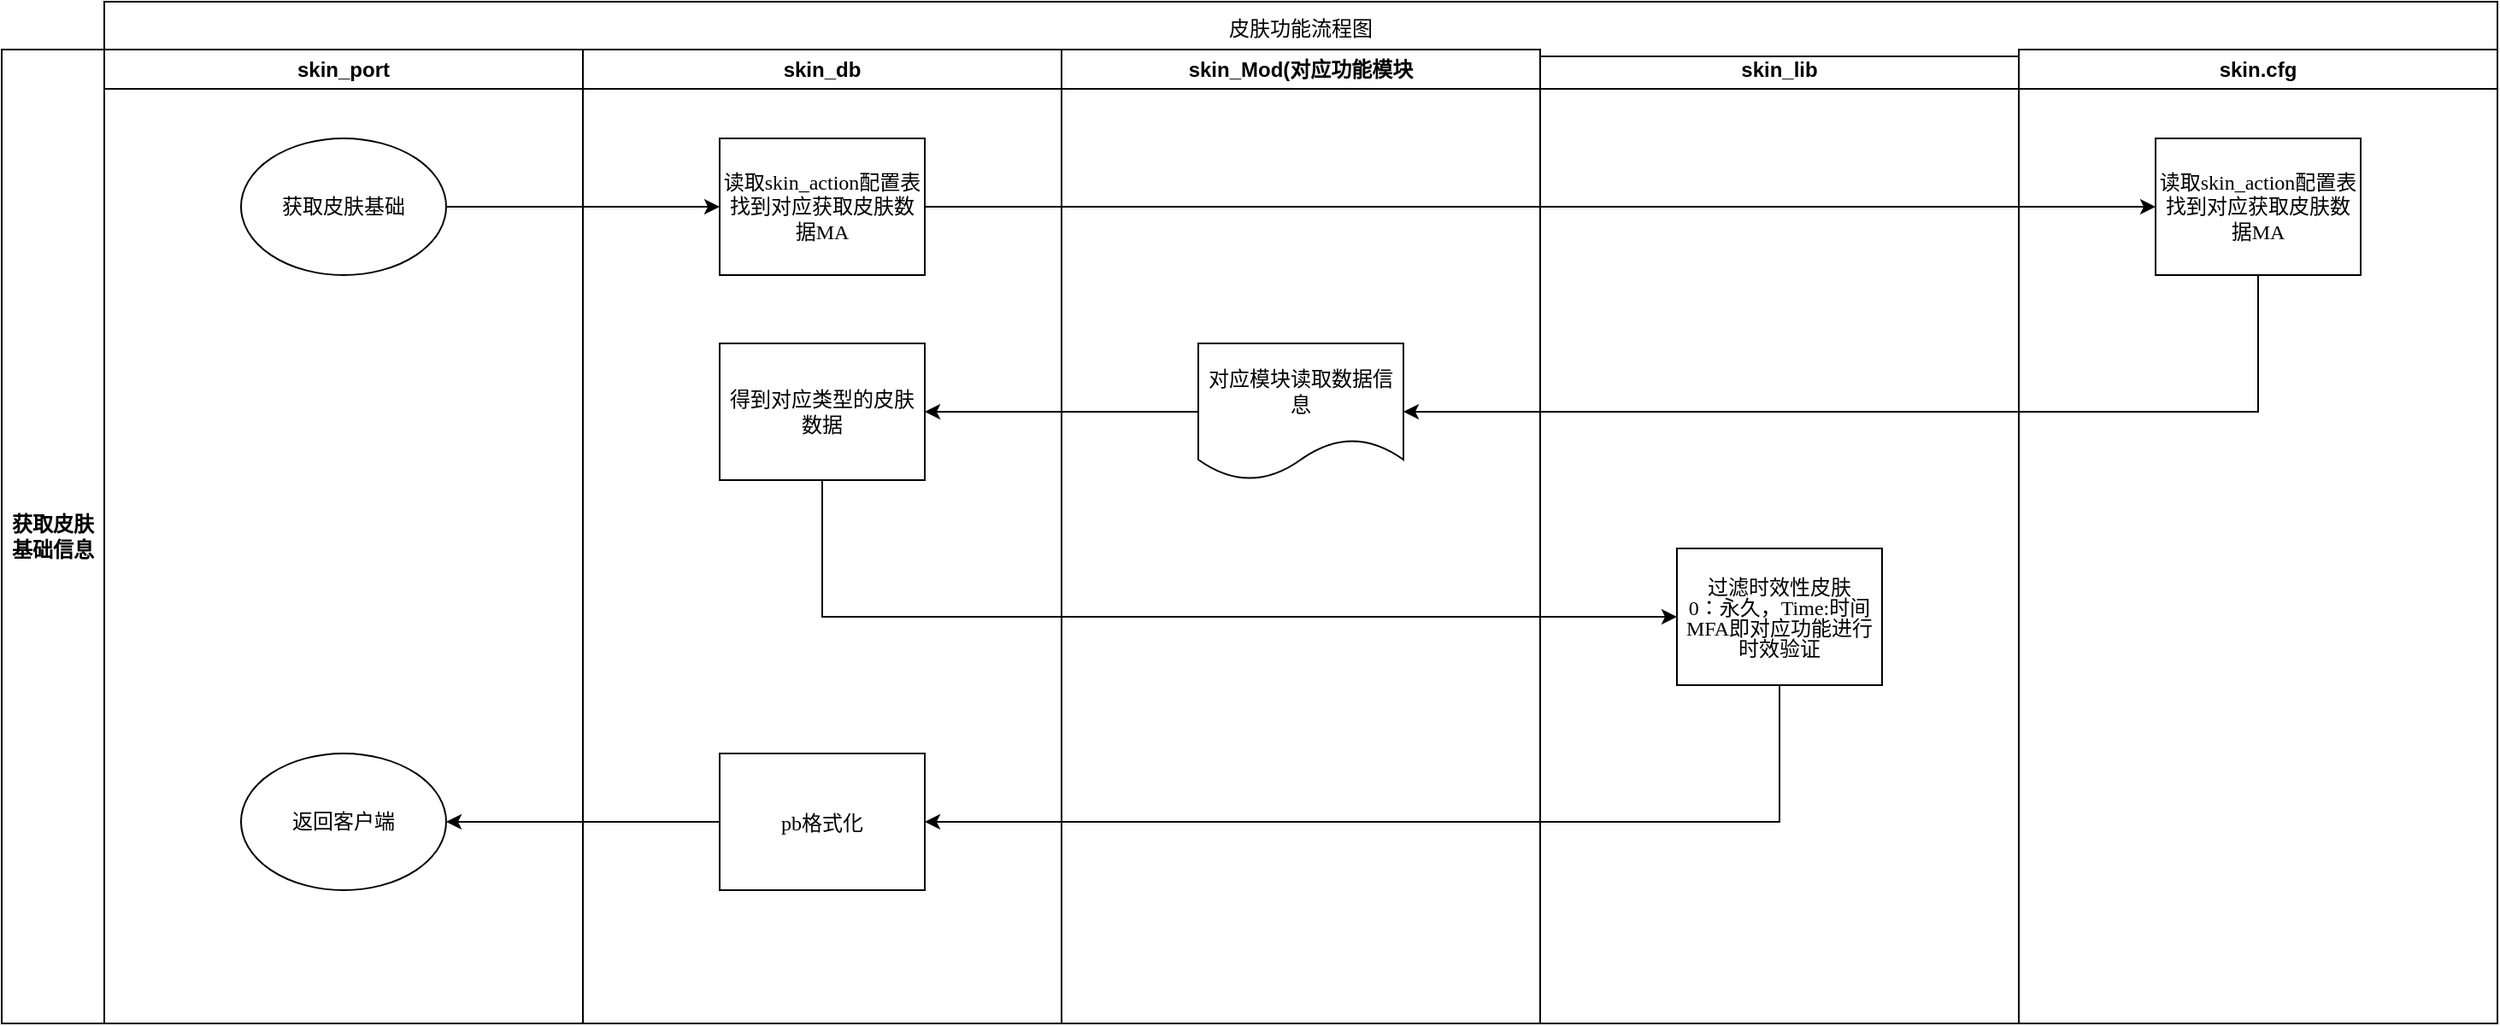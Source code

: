 <mxfile>
    <diagram name="Page-1" id="e7e014a7-5840-1c2e-5031-d8a46d1fe8dd">
        <mxGraphModel dx="1386" dy="792" grid="1" gridSize="10" guides="1" tooltips="1" connect="1" arrows="0" fold="1" page="1" pageScale="1" pageWidth="1169" pageHeight="826" background="none" math="0" shadow="0">
            <root>
                <mxCell id="0"/>
                <mxCell id="1" parent="0"/>
                <mxCell id="2" value="skin_port" style="swimlane;whiteSpace=wrap;swimlaneFillColor=none;" parent="1" vertex="1">
                    <mxGeometry x="140" y="108" width="280" height="570" as="geometry"/>
                </mxCell>
                <mxCell id="ucOL65wZWcOJnMj6o85P-55" value="skin_lib" style="swimlane;whiteSpace=wrap;startSize=23;swimlaneFillColor=none;" parent="1" vertex="1">
                    <mxGeometry x="980" y="108" width="280" height="570" as="geometry"/>
                </mxCell>
                <mxCell id="mHzkHHyCrzJshyYu6dmJ-29" value="&lt;p style=&quot;margin: 0px; line-height: 100%;&quot; align=&quot;center&quot;&gt;过滤时效性皮肤&lt;/p&gt;&lt;p style=&quot;margin: 0px; line-height: 100%;&quot; align=&quot;center&quot;&gt;0：永久，Time:时间&lt;/p&gt;&lt;p style=&quot;margin: 0px; line-height: 100%;&quot; align=&quot;center&quot;&gt;MFA即对应功能进行时效验证&lt;/p&gt;" style="rounded=0;whiteSpace=wrap;html=1;labelBorderColor=none;fontFamily=Verdana;fontSize=12;" parent="ucOL65wZWcOJnMj6o85P-55" vertex="1">
                    <mxGeometry x="80" y="292" width="120" height="80" as="geometry"/>
                </mxCell>
                <mxCell id="ucOL65wZWcOJnMj6o85P-61" value="获取皮肤基础信息" style="rounded=0;whiteSpace=wrap;direction=south;html=1;labelBorderColor=none;fontStyle=1;horizontal=1;fontSize=12;fontFamily=Verdana;align=center;verticalAlign=middle;swimlaneFillColor=none;" parent="1" vertex="1">
                    <mxGeometry x="80" y="131" width="60" height="290" as="geometry"/>
                </mxCell>
                <mxCell id="ucOL65wZWcOJnMj6o85P-62" value="皮肤功能流程图" style="rounded=0;whiteSpace=wrap;html=1;labelBorderColor=none;fontFamily=Verdana;fontSize=12;swimlaneFillColor=none;" parent="1" vertex="1">
                    <mxGeometry x="140" y="80" width="1400" height="32" as="geometry"/>
                </mxCell>
                <mxCell id="mHzkHHyCrzJshyYu6dmJ-15" value="skin_port" style="swimlane;whiteSpace=wrap;swimlaneFillColor=none;" parent="1" vertex="1">
                    <mxGeometry x="140" y="108" width="280" height="570" as="geometry"/>
                </mxCell>
                <mxCell id="mHzkHHyCrzJshyYu6dmJ-20" value="获取皮肤基础" style="ellipse;whiteSpace=wrap;html=1;" parent="mHzkHHyCrzJshyYu6dmJ-15" vertex="1">
                    <mxGeometry x="80" y="52" width="120" height="80" as="geometry"/>
                </mxCell>
                <mxCell id="mHzkHHyCrzJshyYu6dmJ-31" value="返回客户端" style="ellipse;whiteSpace=wrap;html=1;" parent="mHzkHHyCrzJshyYu6dmJ-15" vertex="1">
                    <mxGeometry x="80" y="412" width="120" height="80" as="geometry"/>
                </mxCell>
                <mxCell id="mHzkHHyCrzJshyYu6dmJ-16" value="skin_db" style="swimlane;whiteSpace=wrap;aspect=fixed;swimlaneFillColor=none;" parent="1" vertex="1">
                    <mxGeometry x="420" y="108" width="280" height="570" as="geometry"/>
                </mxCell>
                <mxCell id="mHzkHHyCrzJshyYu6dmJ-18" value="读取skin_action配置表找到对应获取皮肤数据MA" style="rounded=0;whiteSpace=wrap;html=1;labelBorderColor=none;fontFamily=Verdana;fontSize=12;" parent="mHzkHHyCrzJshyYu6dmJ-16" vertex="1">
                    <mxGeometry x="80" y="52" width="120" height="80" as="geometry"/>
                </mxCell>
                <mxCell id="mHzkHHyCrzJshyYu6dmJ-28" value="得到对应类型的皮肤数据" style="rounded=0;whiteSpace=wrap;html=1;labelBorderColor=none;fontFamily=Verdana;fontSize=12;" parent="mHzkHHyCrzJshyYu6dmJ-16" vertex="1">
                    <mxGeometry x="80" y="172" width="120" height="80" as="geometry"/>
                </mxCell>
                <mxCell id="mHzkHHyCrzJshyYu6dmJ-30" value="&lt;p style=&quot;margin: 0px; line-height: 100%;&quot; align=&quot;center&quot;&gt;pb格式化&lt;/p&gt;" style="rounded=0;whiteSpace=wrap;html=1;labelBorderColor=none;fontFamily=Verdana;fontSize=12;" parent="mHzkHHyCrzJshyYu6dmJ-16" vertex="1">
                    <mxGeometry x="80" y="412" width="120" height="80" as="geometry"/>
                </mxCell>
                <mxCell id="mHzkHHyCrzJshyYu6dmJ-33" style="edgeStyle=none;rounded=0;orthogonalLoop=1;jettySize=auto;html=1;exitX=1;exitY=0.5;exitDx=0;exitDy=0;entryX=0;entryY=0.5;entryDx=0;entryDy=0;" parent="1" source="mHzkHHyCrzJshyYu6dmJ-20" target="mHzkHHyCrzJshyYu6dmJ-18" edge="1">
                    <mxGeometry relative="1" as="geometry"/>
                </mxCell>
                <mxCell id="mHzkHHyCrzJshyYu6dmJ-34" style="edgeStyle=none;rounded=0;orthogonalLoop=1;jettySize=auto;html=1;exitX=1;exitY=0.5;exitDx=0;exitDy=0;entryX=0;entryY=0.5;entryDx=0;entryDy=0;" parent="1" source="mHzkHHyCrzJshyYu6dmJ-18" target="mHzkHHyCrzJshyYu6dmJ-25" edge="1">
                    <mxGeometry relative="1" as="geometry"/>
                </mxCell>
                <mxCell id="mHzkHHyCrzJshyYu6dmJ-37" style="edgeStyle=none;rounded=0;orthogonalLoop=1;jettySize=auto;html=1;exitX=0;exitY=0.5;exitDx=0;exitDy=0;entryX=1;entryY=0.5;entryDx=0;entryDy=0;" parent="1" source="8" target="mHzkHHyCrzJshyYu6dmJ-28" edge="1">
                    <mxGeometry relative="1" as="geometry">
                        <mxPoint x="770" y="422" as="sourcePoint"/>
                    </mxGeometry>
                </mxCell>
                <mxCell id="mHzkHHyCrzJshyYu6dmJ-38" style="edgeStyle=none;rounded=0;orthogonalLoop=1;jettySize=auto;html=1;exitX=0.5;exitY=1;exitDx=0;exitDy=0;entryX=0;entryY=0.5;entryDx=0;entryDy=0;" parent="1" source="mHzkHHyCrzJshyYu6dmJ-28" target="mHzkHHyCrzJshyYu6dmJ-29" edge="1">
                    <mxGeometry relative="1" as="geometry">
                        <Array as="points">
                            <mxPoint x="560" y="440"/>
                        </Array>
                    </mxGeometry>
                </mxCell>
                <mxCell id="mHzkHHyCrzJshyYu6dmJ-39" style="edgeStyle=none;rounded=0;orthogonalLoop=1;jettySize=auto;html=1;exitX=0.5;exitY=1;exitDx=0;exitDy=0;entryX=1;entryY=0.5;entryDx=0;entryDy=0;" parent="1" source="mHzkHHyCrzJshyYu6dmJ-29" target="mHzkHHyCrzJshyYu6dmJ-30" edge="1">
                    <mxGeometry relative="1" as="geometry">
                        <Array as="points">
                            <mxPoint x="1120" y="560"/>
                        </Array>
                    </mxGeometry>
                </mxCell>
                <mxCell id="mHzkHHyCrzJshyYu6dmJ-40" style="edgeStyle=none;rounded=0;orthogonalLoop=1;jettySize=auto;html=1;exitX=0;exitY=0.5;exitDx=0;exitDy=0;entryX=1;entryY=0.5;entryDx=0;entryDy=0;" parent="1" source="mHzkHHyCrzJshyYu6dmJ-30" target="mHzkHHyCrzJshyYu6dmJ-31" edge="1">
                    <mxGeometry relative="1" as="geometry"/>
                </mxCell>
                <mxCell id="4" value="skin_Mod(对应功能模块" style="swimlane;whiteSpace=wrap;aspect=fixed;swimlaneFillColor=none;" vertex="1" parent="1">
                    <mxGeometry x="700" y="108" width="280" height="570" as="geometry"/>
                </mxCell>
                <mxCell id="8" value="对应模块读取数据信息" style="shape=document;whiteSpace=wrap;html=1;boundedLbl=1;" vertex="1" parent="4">
                    <mxGeometry x="80" y="172" width="120" height="80" as="geometry"/>
                </mxCell>
                <mxCell id="ucOL65wZWcOJnMj6o85P-63" value="未命名图层" parent="0"/>
                <mxCell id="ucOL65wZWcOJnMj6o85P-68" value="skin.cfg" style="swimlane;whiteSpace=wrap;startSize=23;swimlaneFillColor=none;" parent="ucOL65wZWcOJnMj6o85P-63" vertex="1">
                    <mxGeometry x="1260" y="108" width="280" height="570" as="geometry"/>
                </mxCell>
                <mxCell id="mHzkHHyCrzJshyYu6dmJ-25" value="读取skin_action配置表找到对应获取皮肤数据MA" style="rounded=0;whiteSpace=wrap;html=1;labelBorderColor=none;fontFamily=Verdana;fontSize=12;" parent="ucOL65wZWcOJnMj6o85P-68" vertex="1">
                    <mxGeometry x="80" y="52" width="120" height="80" as="geometry"/>
                </mxCell>
                <mxCell id="ucOL65wZWcOJnMj6o85P-69" value="获取皮肤基础信息" style="rounded=0;whiteSpace=wrap;direction=south;html=1;labelBorderColor=none;fontStyle=1;horizontal=1;fontSize=12;fontFamily=Verdana;align=center;verticalAlign=middle;swimlaneFillColor=none;" parent="ucOL65wZWcOJnMj6o85P-63" vertex="1">
                    <mxGeometry x="80" y="108" width="60" height="570" as="geometry"/>
                </mxCell>
                <mxCell id="mHzkHHyCrzJshyYu6dmJ-36" style="edgeStyle=none;rounded=0;orthogonalLoop=1;jettySize=auto;html=1;exitX=0.5;exitY=1;exitDx=0;exitDy=0;entryX=1;entryY=0.5;entryDx=0;entryDy=0;" parent="ucOL65wZWcOJnMj6o85P-63" source="mHzkHHyCrzJshyYu6dmJ-25" target="8" edge="1">
                    <mxGeometry relative="1" as="geometry">
                        <Array as="points">
                            <mxPoint x="1400" y="320"/>
                        </Array>
                        <mxPoint x="890" y="422" as="targetPoint"/>
                    </mxGeometry>
                </mxCell>
            </root>
        </mxGraphModel>
    </diagram>
</mxfile>